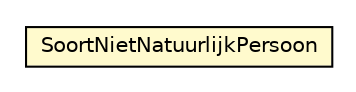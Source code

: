 #!/usr/local/bin/dot
#
# Class diagram 
# Generated by UMLGraph version R5_6-24-gf6e263 (http://www.umlgraph.org/)
#

digraph G {
	edge [fontname="Helvetica",fontsize=10,labelfontname="Helvetica",labelfontsize=10];
	node [fontname="Helvetica",fontsize=10,shape=plaintext];
	nodesep=0.25;
	ranksep=0.5;
	// nl.egem.stuf.sector.bg._0204.NNPFund.SoortNietNatuurlijkPersoon
	c120805 [label=<<table title="nl.egem.stuf.sector.bg._0204.NNPFund.SoortNietNatuurlijkPersoon" border="0" cellborder="1" cellspacing="0" cellpadding="2" port="p" bgcolor="lemonChiffon" href="./NNPFund.SoortNietNatuurlijkPersoon.html">
		<tr><td><table border="0" cellspacing="0" cellpadding="1">
<tr><td align="center" balign="center"> SoortNietNatuurlijkPersoon </td></tr>
		</table></td></tr>
		</table>>, URL="./NNPFund.SoortNietNatuurlijkPersoon.html", fontname="Helvetica", fontcolor="black", fontsize=10.0];
}

